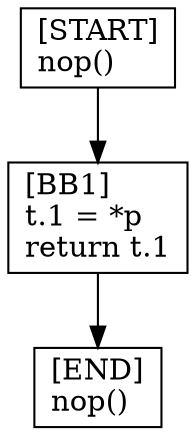 digraph {
  node [shape=box]
  END [label="[END]\lnop()\l"];
  START [label="[START]\lnop()\l"];
  BB1 [label="[BB1]\lt.1 = *p\lreturn t.1\l"];
  BB1 -> END;
  START -> BB1;
}
